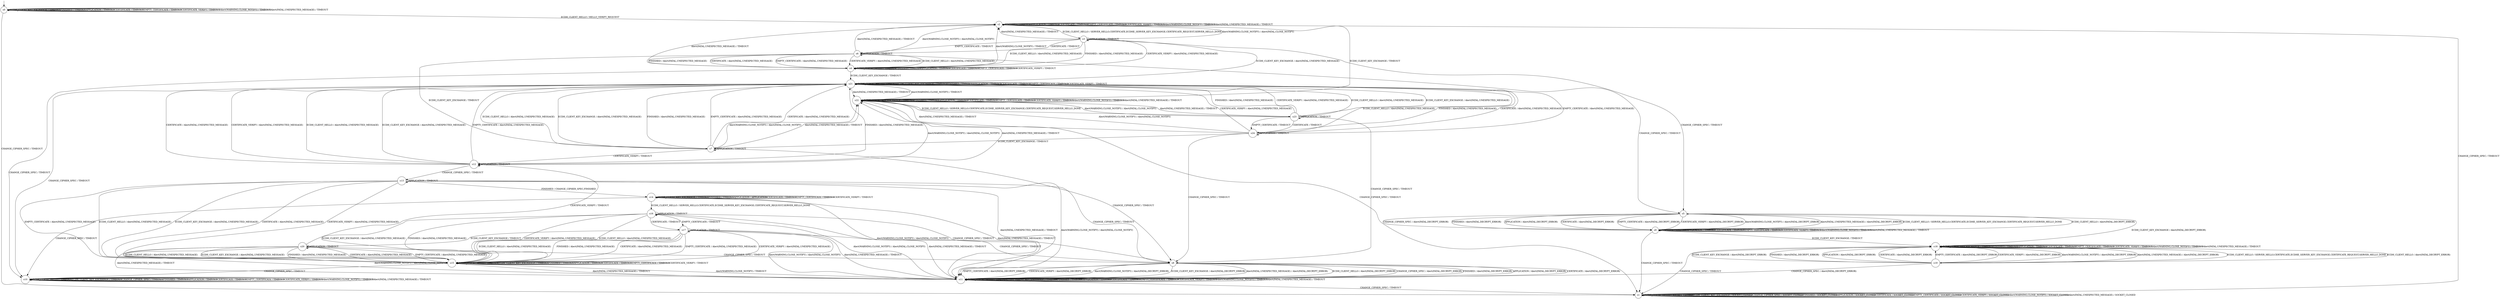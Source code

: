digraph g {

	s0 [shape="circle" label="s0"];
	s1 [shape="circle" label="s1"];
	s2 [shape="circle" label="s2"];
	s3 [shape="circle" label="s3"];
	s4 [shape="circle" label="s4"];
	s5 [shape="circle" label="s5"];
	s6 [shape="circle" label="s6"];
	s7 [shape="circle" label="s7"];
	s8 [shape="circle" label="s8"];
	s9 [shape="circle" label="s9"];
	s10 [shape="circle" label="s10"];
	s11 [shape="circle" label="s11"];
	s12 [shape="circle" label="s12"];
	s13 [shape="circle" label="s13"];
	s14 [shape="circle" label="s14"];
	s15 [shape="circle" label="s15"];
	s16 [shape="circle" label="s16"];
	s17 [shape="circle" label="s17"];
	s18 [shape="circle" label="s18"];
	s19 [shape="circle" label="s19"];
	s20 [shape="circle" label="s20"];
	s21 [shape="circle" label="s21"];
	s22 [shape="circle" label="s22"];
	s23 [shape="circle" label="s23"];
	s24 [shape="circle" label="s24"];
	s0 -> s2 [label="ECDH_CLIENT_HELLO / HELLO_VERIFY_REQUEST"];
	s0 -> s0 [label="ECDH_CLIENT_KEY_EXCHANGE / TIMEOUT"];
	s0 -> s1 [label="CHANGE_CIPHER_SPEC / TIMEOUT"];
	s0 -> s0 [label="FINISHED / TIMEOUT"];
	s0 -> s0 [label="APPLICATION / TIMEOUT"];
	s0 -> s0 [label="CERTIFICATE / TIMEOUT"];
	s0 -> s0 [label="EMPTY_CERTIFICATE / TIMEOUT"];
	s0 -> s0 [label="CERTIFICATE_VERIFY / TIMEOUT"];
	s0 -> s0 [label="Alert(WARNING,CLOSE_NOTIFY) / TIMEOUT"];
	s0 -> s0 [label="Alert(FATAL,UNEXPECTED_MESSAGE) / TIMEOUT"];
	s1 -> s1 [label="ECDH_CLIENT_HELLO / SOCKET_CLOSED"];
	s1 -> s1 [label="ECDH_CLIENT_KEY_EXCHANGE / SOCKET_CLOSED"];
	s1 -> s1 [label="CHANGE_CIPHER_SPEC / SOCKET_CLOSED"];
	s1 -> s1 [label="FINISHED / SOCKET_CLOSED"];
	s1 -> s1 [label="APPLICATION / SOCKET_CLOSED"];
	s1 -> s1 [label="CERTIFICATE / SOCKET_CLOSED"];
	s1 -> s1 [label="EMPTY_CERTIFICATE / SOCKET_CLOSED"];
	s1 -> s1 [label="CERTIFICATE_VERIFY / SOCKET_CLOSED"];
	s1 -> s1 [label="Alert(WARNING,CLOSE_NOTIFY) / SOCKET_CLOSED"];
	s1 -> s1 [label="Alert(FATAL,UNEXPECTED_MESSAGE) / SOCKET_CLOSED"];
	s2 -> s3 [label="ECDH_CLIENT_HELLO / SERVER_HELLO,CERTIFICATE,ECDHE_SERVER_KEY_EXCHANGE,CERTIFICATE_REQUEST,SERVER_HELLO_DONE"];
	s2 -> s22 [label="ECDH_CLIENT_KEY_EXCHANGE / TIMEOUT"];
	s2 -> s1 [label="CHANGE_CIPHER_SPEC / TIMEOUT"];
	s2 -> s2 [label="FINISHED / TIMEOUT"];
	s2 -> s2 [label="APPLICATION / TIMEOUT"];
	s2 -> s2 [label="CERTIFICATE / TIMEOUT"];
	s2 -> s2 [label="EMPTY_CERTIFICATE / TIMEOUT"];
	s2 -> s2 [label="CERTIFICATE_VERIFY / TIMEOUT"];
	s2 -> s2 [label="Alert(WARNING,CLOSE_NOTIFY) / TIMEOUT"];
	s2 -> s2 [label="Alert(FATAL,UNEXPECTED_MESSAGE) / TIMEOUT"];
	s3 -> s4 [label="ECDH_CLIENT_HELLO / Alert(FATAL,UNEXPECTED_MESSAGE)"];
	s3 -> s21 [label="ECDH_CLIENT_KEY_EXCHANGE / Alert(FATAL,UNEXPECTED_MESSAGE)"];
	s3 -> s5 [label="CHANGE_CIPHER_SPEC / TIMEOUT"];
	s3 -> s4 [label="FINISHED / Alert(FATAL,UNEXPECTED_MESSAGE)"];
	s3 -> s3 [label="APPLICATION / TIMEOUT"];
	s3 -> s6 [label="CERTIFICATE / TIMEOUT"];
	s3 -> s6 [label="EMPTY_CERTIFICATE / TIMEOUT"];
	s3 -> s4 [label="CERTIFICATE_VERIFY / Alert(FATAL,UNEXPECTED_MESSAGE)"];
	s3 -> s2 [label="Alert(WARNING,CLOSE_NOTIFY) / Alert(FATAL,CLOSE_NOTIFY)"];
	s3 -> s2 [label="Alert(FATAL,UNEXPECTED_MESSAGE) / TIMEOUT"];
	s4 -> s4 [label="ECDH_CLIENT_HELLO / TIMEOUT"];
	s4 -> s21 [label="ECDH_CLIENT_KEY_EXCHANGE / TIMEOUT"];
	s4 -> s10 [label="CHANGE_CIPHER_SPEC / TIMEOUT"];
	s4 -> s4 [label="FINISHED / TIMEOUT"];
	s4 -> s4 [label="APPLICATION / TIMEOUT"];
	s4 -> s4 [label="CERTIFICATE / TIMEOUT"];
	s4 -> s4 [label="EMPTY_CERTIFICATE / TIMEOUT"];
	s4 -> s4 [label="CERTIFICATE_VERIFY / TIMEOUT"];
	s4 -> s2 [label="Alert(WARNING,CLOSE_NOTIFY) / TIMEOUT"];
	s4 -> s2 [label="Alert(FATAL,UNEXPECTED_MESSAGE) / TIMEOUT"];
	s5 -> s9 [label="ECDH_CLIENT_HELLO / Alert(FATAL,DECRYPT_ERROR)"];
	s5 -> s18 [label="ECDH_CLIENT_KEY_EXCHANGE / Alert(FATAL,DECRYPT_ERROR)"];
	s5 -> s9 [label="CHANGE_CIPHER_SPEC / Alert(FATAL,DECRYPT_ERROR)"];
	s5 -> s9 [label="FINISHED / Alert(FATAL,DECRYPT_ERROR)"];
	s5 -> s9 [label="APPLICATION / Alert(FATAL,DECRYPT_ERROR)"];
	s5 -> s9 [label="CERTIFICATE / Alert(FATAL,DECRYPT_ERROR)"];
	s5 -> s9 [label="EMPTY_CERTIFICATE / Alert(FATAL,DECRYPT_ERROR)"];
	s5 -> s9 [label="CERTIFICATE_VERIFY / Alert(FATAL,DECRYPT_ERROR)"];
	s5 -> s9 [label="Alert(WARNING,CLOSE_NOTIFY) / Alert(FATAL,DECRYPT_ERROR)"];
	s5 -> s9 [label="Alert(FATAL,UNEXPECTED_MESSAGE) / Alert(FATAL,DECRYPT_ERROR)"];
	s6 -> s4 [label="ECDH_CLIENT_HELLO / Alert(FATAL,UNEXPECTED_MESSAGE)"];
	s6 -> s7 [label="ECDH_CLIENT_KEY_EXCHANGE / TIMEOUT"];
	s6 -> s5 [label="CHANGE_CIPHER_SPEC / TIMEOUT"];
	s6 -> s4 [label="FINISHED / Alert(FATAL,UNEXPECTED_MESSAGE)"];
	s6 -> s6 [label="APPLICATION / TIMEOUT"];
	s6 -> s4 [label="CERTIFICATE / Alert(FATAL,UNEXPECTED_MESSAGE)"];
	s6 -> s4 [label="EMPTY_CERTIFICATE / Alert(FATAL,UNEXPECTED_MESSAGE)"];
	s6 -> s4 [label="CERTIFICATE_VERIFY / Alert(FATAL,UNEXPECTED_MESSAGE)"];
	s6 -> s2 [label="Alert(WARNING,CLOSE_NOTIFY) / Alert(FATAL,CLOSE_NOTIFY)"];
	s6 -> s2 [label="Alert(FATAL,UNEXPECTED_MESSAGE) / TIMEOUT"];
	s7 -> s21 [label="ECDH_CLIENT_HELLO / Alert(FATAL,UNEXPECTED_MESSAGE)"];
	s7 -> s21 [label="ECDH_CLIENT_KEY_EXCHANGE / Alert(FATAL,UNEXPECTED_MESSAGE)"];
	s7 -> s8 [label="CHANGE_CIPHER_SPEC / TIMEOUT"];
	s7 -> s21 [label="FINISHED / Alert(FATAL,UNEXPECTED_MESSAGE)"];
	s7 -> s7 [label="APPLICATION / TIMEOUT"];
	s7 -> s21 [label="CERTIFICATE / Alert(FATAL,UNEXPECTED_MESSAGE)"];
	s7 -> s21 [label="EMPTY_CERTIFICATE / Alert(FATAL,UNEXPECTED_MESSAGE)"];
	s7 -> s12 [label="CERTIFICATE_VERIFY / TIMEOUT"];
	s7 -> s22 [label="Alert(WARNING,CLOSE_NOTIFY) / Alert(FATAL,CLOSE_NOTIFY)"];
	s7 -> s22 [label="Alert(FATAL,UNEXPECTED_MESSAGE) / TIMEOUT"];
	s8 -> s11 [label="ECDH_CLIENT_HELLO / Alert(FATAL,DECRYPT_ERROR)"];
	s8 -> s11 [label="ECDH_CLIENT_KEY_EXCHANGE / Alert(FATAL,DECRYPT_ERROR)"];
	s8 -> s11 [label="CHANGE_CIPHER_SPEC / Alert(FATAL,DECRYPT_ERROR)"];
	s8 -> s11 [label="FINISHED / Alert(FATAL,DECRYPT_ERROR)"];
	s8 -> s11 [label="APPLICATION / Alert(FATAL,DECRYPT_ERROR)"];
	s8 -> s11 [label="CERTIFICATE / Alert(FATAL,DECRYPT_ERROR)"];
	s8 -> s11 [label="EMPTY_CERTIFICATE / Alert(FATAL,DECRYPT_ERROR)"];
	s8 -> s11 [label="CERTIFICATE_VERIFY / Alert(FATAL,DECRYPT_ERROR)"];
	s8 -> s11 [label="Alert(WARNING,CLOSE_NOTIFY) / Alert(FATAL,DECRYPT_ERROR)"];
	s8 -> s11 [label="Alert(FATAL,UNEXPECTED_MESSAGE) / Alert(FATAL,DECRYPT_ERROR)"];
	s9 -> s5 [label="ECDH_CLIENT_HELLO / SERVER_HELLO,CERTIFICATE,ECDHE_SERVER_KEY_EXCHANGE,CERTIFICATE_REQUEST,SERVER_HELLO_DONE"];
	s9 -> s18 [label="ECDH_CLIENT_KEY_EXCHANGE / TIMEOUT"];
	s9 -> s1 [label="CHANGE_CIPHER_SPEC / TIMEOUT"];
	s9 -> s9 [label="FINISHED / TIMEOUT"];
	s9 -> s9 [label="APPLICATION / TIMEOUT"];
	s9 -> s9 [label="CERTIFICATE / TIMEOUT"];
	s9 -> s9 [label="EMPTY_CERTIFICATE / TIMEOUT"];
	s9 -> s9 [label="CERTIFICATE_VERIFY / TIMEOUT"];
	s9 -> s9 [label="Alert(WARNING,CLOSE_NOTIFY) / TIMEOUT"];
	s9 -> s9 [label="Alert(FATAL,UNEXPECTED_MESSAGE) / TIMEOUT"];
	s10 -> s10 [label="ECDH_CLIENT_HELLO / TIMEOUT"];
	s10 -> s10 [label="ECDH_CLIENT_KEY_EXCHANGE / TIMEOUT"];
	s10 -> s10 [label="CHANGE_CIPHER_SPEC / TIMEOUT"];
	s10 -> s10 [label="FINISHED / TIMEOUT"];
	s10 -> s10 [label="APPLICATION / TIMEOUT"];
	s10 -> s10 [label="CERTIFICATE / TIMEOUT"];
	s10 -> s10 [label="EMPTY_CERTIFICATE / TIMEOUT"];
	s10 -> s10 [label="CERTIFICATE_VERIFY / TIMEOUT"];
	s10 -> s10 [label="Alert(WARNING,CLOSE_NOTIFY) / TIMEOUT"];
	s10 -> s10 [label="Alert(FATAL,UNEXPECTED_MESSAGE) / TIMEOUT"];
	s11 -> s11 [label="ECDH_CLIENT_HELLO / TIMEOUT"];
	s11 -> s11 [label="ECDH_CLIENT_KEY_EXCHANGE / TIMEOUT"];
	s11 -> s1 [label="CHANGE_CIPHER_SPEC / TIMEOUT"];
	s11 -> s11 [label="FINISHED / TIMEOUT"];
	s11 -> s11 [label="APPLICATION / TIMEOUT"];
	s11 -> s11 [label="CERTIFICATE / TIMEOUT"];
	s11 -> s11 [label="EMPTY_CERTIFICATE / TIMEOUT"];
	s11 -> s11 [label="CERTIFICATE_VERIFY / TIMEOUT"];
	s11 -> s11 [label="Alert(WARNING,CLOSE_NOTIFY) / TIMEOUT"];
	s11 -> s11 [label="Alert(FATAL,UNEXPECTED_MESSAGE) / TIMEOUT"];
	s12 -> s21 [label="ECDH_CLIENT_HELLO / Alert(FATAL,UNEXPECTED_MESSAGE)"];
	s12 -> s21 [label="ECDH_CLIENT_KEY_EXCHANGE / Alert(FATAL,UNEXPECTED_MESSAGE)"];
	s12 -> s13 [label="CHANGE_CIPHER_SPEC / TIMEOUT"];
	s12 -> s21 [label="FINISHED / Alert(FATAL,UNEXPECTED_MESSAGE)"];
	s12 -> s12 [label="APPLICATION / TIMEOUT"];
	s12 -> s21 [label="CERTIFICATE / Alert(FATAL,UNEXPECTED_MESSAGE)"];
	s12 -> s21 [label="EMPTY_CERTIFICATE / Alert(FATAL,UNEXPECTED_MESSAGE)"];
	s12 -> s21 [label="CERTIFICATE_VERIFY / Alert(FATAL,UNEXPECTED_MESSAGE)"];
	s12 -> s22 [label="Alert(WARNING,CLOSE_NOTIFY) / Alert(FATAL,CLOSE_NOTIFY)"];
	s12 -> s22 [label="Alert(FATAL,UNEXPECTED_MESSAGE) / TIMEOUT"];
	s13 -> s15 [label="ECDH_CLIENT_HELLO / Alert(FATAL,UNEXPECTED_MESSAGE)"];
	s13 -> s15 [label="ECDH_CLIENT_KEY_EXCHANGE / Alert(FATAL,UNEXPECTED_MESSAGE)"];
	s13 -> s8 [label="CHANGE_CIPHER_SPEC / TIMEOUT"];
	s13 -> s14 [label="FINISHED / CHANGE_CIPHER_SPEC,FINISHED"];
	s13 -> s13 [label="APPLICATION / TIMEOUT"];
	s13 -> s15 [label="CERTIFICATE / Alert(FATAL,UNEXPECTED_MESSAGE)"];
	s13 -> s15 [label="EMPTY_CERTIFICATE / Alert(FATAL,UNEXPECTED_MESSAGE)"];
	s13 -> s15 [label="CERTIFICATE_VERIFY / Alert(FATAL,UNEXPECTED_MESSAGE)"];
	s13 -> s11 [label="Alert(WARNING,CLOSE_NOTIFY) / Alert(FATAL,CLOSE_NOTIFY)"];
	s13 -> s11 [label="Alert(FATAL,UNEXPECTED_MESSAGE) / TIMEOUT"];
	s14 -> s16 [label="ECDH_CLIENT_HELLO / SERVER_HELLO,CERTIFICATE,ECDHE_SERVER_KEY_EXCHANGE,CERTIFICATE_REQUEST,SERVER_HELLO_DONE"];
	s14 -> s14 [label="ECDH_CLIENT_KEY_EXCHANGE / TIMEOUT"];
	s14 -> s10 [label="CHANGE_CIPHER_SPEC / TIMEOUT"];
	s14 -> s14 [label="FINISHED / TIMEOUT"];
	s14 -> s14 [label="APPLICATION / APPLICATION"];
	s14 -> s14 [label="CERTIFICATE / TIMEOUT"];
	s14 -> s14 [label="EMPTY_CERTIFICATE / TIMEOUT"];
	s14 -> s14 [label="CERTIFICATE_VERIFY / TIMEOUT"];
	s14 -> s11 [label="Alert(WARNING,CLOSE_NOTIFY) / Alert(FATAL,CLOSE_NOTIFY)"];
	s14 -> s11 [label="Alert(FATAL,UNEXPECTED_MESSAGE) / TIMEOUT"];
	s15 -> s15 [label="ECDH_CLIENT_HELLO / TIMEOUT"];
	s15 -> s15 [label="ECDH_CLIENT_KEY_EXCHANGE / TIMEOUT"];
	s15 -> s10 [label="CHANGE_CIPHER_SPEC / TIMEOUT"];
	s15 -> s15 [label="FINISHED / TIMEOUT"];
	s15 -> s15 [label="APPLICATION / TIMEOUT"];
	s15 -> s15 [label="CERTIFICATE / TIMEOUT"];
	s15 -> s15 [label="EMPTY_CERTIFICATE / TIMEOUT"];
	s15 -> s15 [label="CERTIFICATE_VERIFY / TIMEOUT"];
	s15 -> s11 [label="Alert(WARNING,CLOSE_NOTIFY) / TIMEOUT"];
	s15 -> s11 [label="Alert(FATAL,UNEXPECTED_MESSAGE) / TIMEOUT"];
	s16 -> s15 [label="ECDH_CLIENT_HELLO / Alert(FATAL,UNEXPECTED_MESSAGE)"];
	s16 -> s15 [label="ECDH_CLIENT_KEY_EXCHANGE / Alert(FATAL,UNEXPECTED_MESSAGE)"];
	s16 -> s8 [label="CHANGE_CIPHER_SPEC / TIMEOUT"];
	s16 -> s15 [label="FINISHED / Alert(FATAL,UNEXPECTED_MESSAGE)"];
	s16 -> s16 [label="APPLICATION / TIMEOUT"];
	s16 -> s17 [label="CERTIFICATE / TIMEOUT"];
	s16 -> s17 [label="EMPTY_CERTIFICATE / TIMEOUT"];
	s16 -> s15 [label="CERTIFICATE_VERIFY / Alert(FATAL,UNEXPECTED_MESSAGE)"];
	s16 -> s11 [label="Alert(WARNING,CLOSE_NOTIFY) / Alert(FATAL,CLOSE_NOTIFY)"];
	s16 -> s11 [label="Alert(FATAL,UNEXPECTED_MESSAGE) / TIMEOUT"];
	s17 -> s15 [label="ECDH_CLIENT_HELLO / Alert(FATAL,UNEXPECTED_MESSAGE)"];
	s17 -> s20 [label="ECDH_CLIENT_KEY_EXCHANGE / TIMEOUT"];
	s17 -> s8 [label="CHANGE_CIPHER_SPEC / TIMEOUT"];
	s17 -> s15 [label="FINISHED / Alert(FATAL,UNEXPECTED_MESSAGE)"];
	s17 -> s17 [label="APPLICATION / TIMEOUT"];
	s17 -> s15 [label="CERTIFICATE / Alert(FATAL,UNEXPECTED_MESSAGE)"];
	s17 -> s15 [label="EMPTY_CERTIFICATE / Alert(FATAL,UNEXPECTED_MESSAGE)"];
	s17 -> s15 [label="CERTIFICATE_VERIFY / Alert(FATAL,UNEXPECTED_MESSAGE)"];
	s17 -> s11 [label="Alert(WARNING,CLOSE_NOTIFY) / Alert(FATAL,CLOSE_NOTIFY)"];
	s17 -> s11 [label="Alert(FATAL,UNEXPECTED_MESSAGE) / TIMEOUT"];
	s18 -> s19 [label="ECDH_CLIENT_HELLO / SERVER_HELLO,CERTIFICATE,ECDHE_SERVER_KEY_EXCHANGE,CERTIFICATE_REQUEST,SERVER_HELLO_DONE"];
	s18 -> s18 [label="ECDH_CLIENT_KEY_EXCHANGE / TIMEOUT"];
	s18 -> s1 [label="CHANGE_CIPHER_SPEC / TIMEOUT"];
	s18 -> s18 [label="FINISHED / TIMEOUT"];
	s18 -> s18 [label="APPLICATION / TIMEOUT"];
	s18 -> s18 [label="CERTIFICATE / TIMEOUT"];
	s18 -> s18 [label="EMPTY_CERTIFICATE / TIMEOUT"];
	s18 -> s18 [label="CERTIFICATE_VERIFY / TIMEOUT"];
	s18 -> s18 [label="Alert(WARNING,CLOSE_NOTIFY) / TIMEOUT"];
	s18 -> s18 [label="Alert(FATAL,UNEXPECTED_MESSAGE) / TIMEOUT"];
	s19 -> s18 [label="ECDH_CLIENT_HELLO / Alert(FATAL,DECRYPT_ERROR)"];
	s19 -> s18 [label="ECDH_CLIENT_KEY_EXCHANGE / Alert(FATAL,DECRYPT_ERROR)"];
	s19 -> s11 [label="CHANGE_CIPHER_SPEC / Alert(FATAL,DECRYPT_ERROR)"];
	s19 -> s18 [label="FINISHED / Alert(FATAL,DECRYPT_ERROR)"];
	s19 -> s18 [label="APPLICATION / Alert(FATAL,DECRYPT_ERROR)"];
	s19 -> s18 [label="CERTIFICATE / Alert(FATAL,DECRYPT_ERROR)"];
	s19 -> s18 [label="EMPTY_CERTIFICATE / Alert(FATAL,DECRYPT_ERROR)"];
	s19 -> s18 [label="CERTIFICATE_VERIFY / Alert(FATAL,DECRYPT_ERROR)"];
	s19 -> s18 [label="Alert(WARNING,CLOSE_NOTIFY) / Alert(FATAL,DECRYPT_ERROR)"];
	s19 -> s18 [label="Alert(FATAL,UNEXPECTED_MESSAGE) / Alert(FATAL,DECRYPT_ERROR)"];
	s20 -> s15 [label="ECDH_CLIENT_HELLO / Alert(FATAL,UNEXPECTED_MESSAGE)"];
	s20 -> s15 [label="ECDH_CLIENT_KEY_EXCHANGE / Alert(FATAL,UNEXPECTED_MESSAGE)"];
	s20 -> s8 [label="CHANGE_CIPHER_SPEC / TIMEOUT"];
	s20 -> s15 [label="FINISHED / Alert(FATAL,UNEXPECTED_MESSAGE)"];
	s20 -> s20 [label="APPLICATION / TIMEOUT"];
	s20 -> s15 [label="CERTIFICATE / Alert(FATAL,UNEXPECTED_MESSAGE)"];
	s20 -> s15 [label="EMPTY_CERTIFICATE / Alert(FATAL,UNEXPECTED_MESSAGE)"];
	s20 -> s12 [label="CERTIFICATE_VERIFY / TIMEOUT"];
	s20 -> s11 [label="Alert(WARNING,CLOSE_NOTIFY) / Alert(FATAL,CLOSE_NOTIFY)"];
	s20 -> s11 [label="Alert(FATAL,UNEXPECTED_MESSAGE) / TIMEOUT"];
	s21 -> s21 [label="ECDH_CLIENT_HELLO / TIMEOUT"];
	s21 -> s21 [label="ECDH_CLIENT_KEY_EXCHANGE / TIMEOUT"];
	s21 -> s10 [label="CHANGE_CIPHER_SPEC / TIMEOUT"];
	s21 -> s21 [label="FINISHED / TIMEOUT"];
	s21 -> s21 [label="APPLICATION / TIMEOUT"];
	s21 -> s21 [label="CERTIFICATE / TIMEOUT"];
	s21 -> s21 [label="EMPTY_CERTIFICATE / TIMEOUT"];
	s21 -> s21 [label="CERTIFICATE_VERIFY / TIMEOUT"];
	s21 -> s22 [label="Alert(WARNING,CLOSE_NOTIFY) / TIMEOUT"];
	s21 -> s22 [label="Alert(FATAL,UNEXPECTED_MESSAGE) / TIMEOUT"];
	s22 -> s23 [label="ECDH_CLIENT_HELLO / SERVER_HELLO,CERTIFICATE,ECDHE_SERVER_KEY_EXCHANGE,CERTIFICATE_REQUEST,SERVER_HELLO_DONE"];
	s22 -> s22 [label="ECDH_CLIENT_KEY_EXCHANGE / TIMEOUT"];
	s22 -> s1 [label="CHANGE_CIPHER_SPEC / TIMEOUT"];
	s22 -> s22 [label="FINISHED / TIMEOUT"];
	s22 -> s22 [label="APPLICATION / TIMEOUT"];
	s22 -> s22 [label="CERTIFICATE / TIMEOUT"];
	s22 -> s22 [label="EMPTY_CERTIFICATE / TIMEOUT"];
	s22 -> s22 [label="CERTIFICATE_VERIFY / TIMEOUT"];
	s22 -> s22 [label="Alert(WARNING,CLOSE_NOTIFY) / TIMEOUT"];
	s22 -> s22 [label="Alert(FATAL,UNEXPECTED_MESSAGE) / TIMEOUT"];
	s23 -> s21 [label="ECDH_CLIENT_HELLO / Alert(FATAL,UNEXPECTED_MESSAGE)"];
	s23 -> s21 [label="ECDH_CLIENT_KEY_EXCHANGE / Alert(FATAL,UNEXPECTED_MESSAGE)"];
	s23 -> s8 [label="CHANGE_CIPHER_SPEC / TIMEOUT"];
	s23 -> s21 [label="FINISHED / Alert(FATAL,UNEXPECTED_MESSAGE)"];
	s23 -> s23 [label="APPLICATION / TIMEOUT"];
	s23 -> s24 [label="CERTIFICATE / TIMEOUT"];
	s23 -> s24 [label="EMPTY_CERTIFICATE / TIMEOUT"];
	s23 -> s21 [label="CERTIFICATE_VERIFY / Alert(FATAL,UNEXPECTED_MESSAGE)"];
	s23 -> s22 [label="Alert(WARNING,CLOSE_NOTIFY) / Alert(FATAL,CLOSE_NOTIFY)"];
	s23 -> s22 [label="Alert(FATAL,UNEXPECTED_MESSAGE) / TIMEOUT"];
	s24 -> s21 [label="ECDH_CLIENT_HELLO / Alert(FATAL,UNEXPECTED_MESSAGE)"];
	s24 -> s7 [label="ECDH_CLIENT_KEY_EXCHANGE / TIMEOUT"];
	s24 -> s8 [label="CHANGE_CIPHER_SPEC / TIMEOUT"];
	s24 -> s21 [label="FINISHED / Alert(FATAL,UNEXPECTED_MESSAGE)"];
	s24 -> s24 [label="APPLICATION / TIMEOUT"];
	s24 -> s21 [label="CERTIFICATE / Alert(FATAL,UNEXPECTED_MESSAGE)"];
	s24 -> s21 [label="EMPTY_CERTIFICATE / Alert(FATAL,UNEXPECTED_MESSAGE)"];
	s24 -> s21 [label="CERTIFICATE_VERIFY / Alert(FATAL,UNEXPECTED_MESSAGE)"];
	s24 -> s22 [label="Alert(WARNING,CLOSE_NOTIFY) / Alert(FATAL,CLOSE_NOTIFY)"];
	s24 -> s22 [label="Alert(FATAL,UNEXPECTED_MESSAGE) / TIMEOUT"];

__start0 [label="" shape="none" width="0" height="0"];
__start0 -> s0;

}
